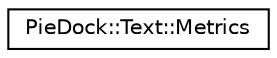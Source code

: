 digraph "Graphical Class Hierarchy"
{
  edge [fontname="Helvetica",fontsize="10",labelfontname="Helvetica",labelfontsize="10"];
  node [fontname="Helvetica",fontsize="10",shape=record];
  rankdir="LR";
  Node1 [label="PieDock::Text::Metrics",height=0.2,width=0.4,color="black", fillcolor="white", style="filled",URL="$classPieDock_1_1Text_1_1Metrics.html"];
}
